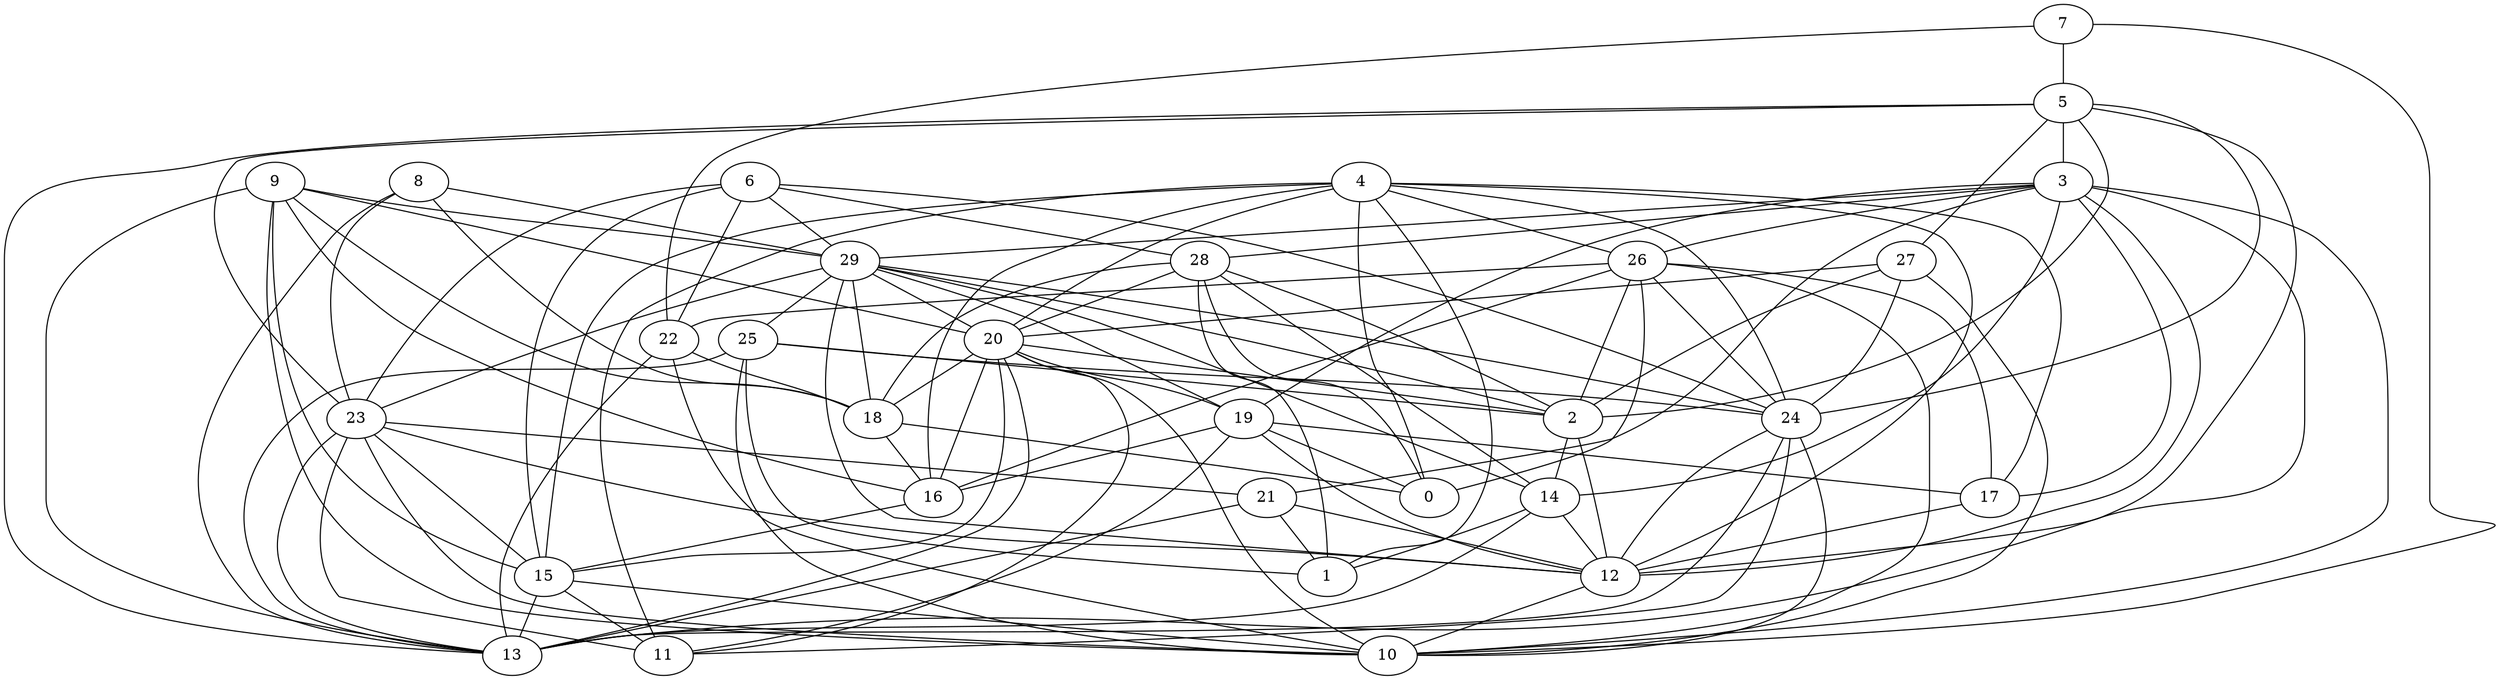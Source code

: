 digraph GG_graph {

subgraph G_graph {
edge [color = black]
"5" -> "24" [dir = none]
"4" -> "12" [dir = none]
"4" -> "26" [dir = none]
"4" -> "17" [dir = none]
"4" -> "11" [dir = none]
"27" -> "2" [dir = none]
"7" -> "22" [dir = none]
"9" -> "16" [dir = none]
"9" -> "13" [dir = none]
"22" -> "13" [dir = none]
"18" -> "16" [dir = none]
"15" -> "13" [dir = none]
"14" -> "1" [dir = none]
"14" -> "13" [dir = none]
"20" -> "13" [dir = none]
"20" -> "2" [dir = none]
"23" -> "21" [dir = none]
"23" -> "11" [dir = none]
"23" -> "13" [dir = none]
"19" -> "0" [dir = none]
"19" -> "16" [dir = none]
"3" -> "28" [dir = none]
"3" -> "29" [dir = none]
"3" -> "10" [dir = none]
"3" -> "13" [dir = none]
"6" -> "29" [dir = none]
"25" -> "2" [dir = none]
"8" -> "29" [dir = none]
"24" -> "13" [dir = none]
"19" -> "17" [dir = none]
"27" -> "20" [dir = none]
"25" -> "13" [dir = none]
"8" -> "18" [dir = none]
"26" -> "0" [dir = none]
"3" -> "26" [dir = none]
"20" -> "19" [dir = none]
"7" -> "5" [dir = none]
"3" -> "21" [dir = none]
"12" -> "10" [dir = none]
"27" -> "24" [dir = none]
"21" -> "12" [dir = none]
"8" -> "23" [dir = none]
"29" -> "18" [dir = none]
"5" -> "3" [dir = none]
"9" -> "18" [dir = none]
"28" -> "20" [dir = none]
"20" -> "18" [dir = none]
"20" -> "16" [dir = none]
"20" -> "11" [dir = none]
"28" -> "0" [dir = none]
"25" -> "10" [dir = none]
"19" -> "12" [dir = none]
"6" -> "22" [dir = none]
"28" -> "18" [dir = none]
"4" -> "16" [dir = none]
"5" -> "23" [dir = none]
"5" -> "2" [dir = none]
"6" -> "23" [dir = none]
"9" -> "15" [dir = none]
"14" -> "12" [dir = none]
"4" -> "0" [dir = none]
"29" -> "25" [dir = none]
"4" -> "15" [dir = none]
"3" -> "12" [dir = none]
"29" -> "19" [dir = none]
"25" -> "1" [dir = none]
"9" -> "10" [dir = none]
"8" -> "13" [dir = none]
"4" -> "1" [dir = none]
"28" -> "1" [dir = none]
"24" -> "10" [dir = none]
"5" -> "13" [dir = none]
"2" -> "12" [dir = none]
"29" -> "2" [dir = none]
"29" -> "12" [dir = none]
"26" -> "2" [dir = none]
"5" -> "12" [dir = none]
"26" -> "16" [dir = none]
"4" -> "20" [dir = none]
"23" -> "15" [dir = none]
"5" -> "27" [dir = none]
"3" -> "17" [dir = none]
"19" -> "11" [dir = none]
"2" -> "14" [dir = none]
"23" -> "10" [dir = none]
"25" -> "24" [dir = none]
"3" -> "19" [dir = none]
"29" -> "20" [dir = none]
"23" -> "12" [dir = none]
"3" -> "14" [dir = none]
"29" -> "24" [dir = none]
"28" -> "2" [dir = none]
"26" -> "17" [dir = none]
"21" -> "1" [dir = none]
"7" -> "10" [dir = none]
"6" -> "15" [dir = none]
"20" -> "15" [dir = none]
"24" -> "12" [dir = none]
"26" -> "22" [dir = none]
"22" -> "18" [dir = none]
"15" -> "11" [dir = none]
"20" -> "10" [dir = none]
"29" -> "14" [dir = none]
"4" -> "24" [dir = none]
"26" -> "10" [dir = none]
"9" -> "20" [dir = none]
"27" -> "10" [dir = none]
"21" -> "13" [dir = none]
"26" -> "24" [dir = none]
"17" -> "12" [dir = none]
"18" -> "0" [dir = none]
"28" -> "14" [dir = none]
"24" -> "11" [dir = none]
"16" -> "15" [dir = none]
"15" -> "10" [dir = none]
"6" -> "24" [dir = none]
"9" -> "29" [dir = none]
"22" -> "10" [dir = none]
"29" -> "23" [dir = none]
"6" -> "28" [dir = none]
}

}
